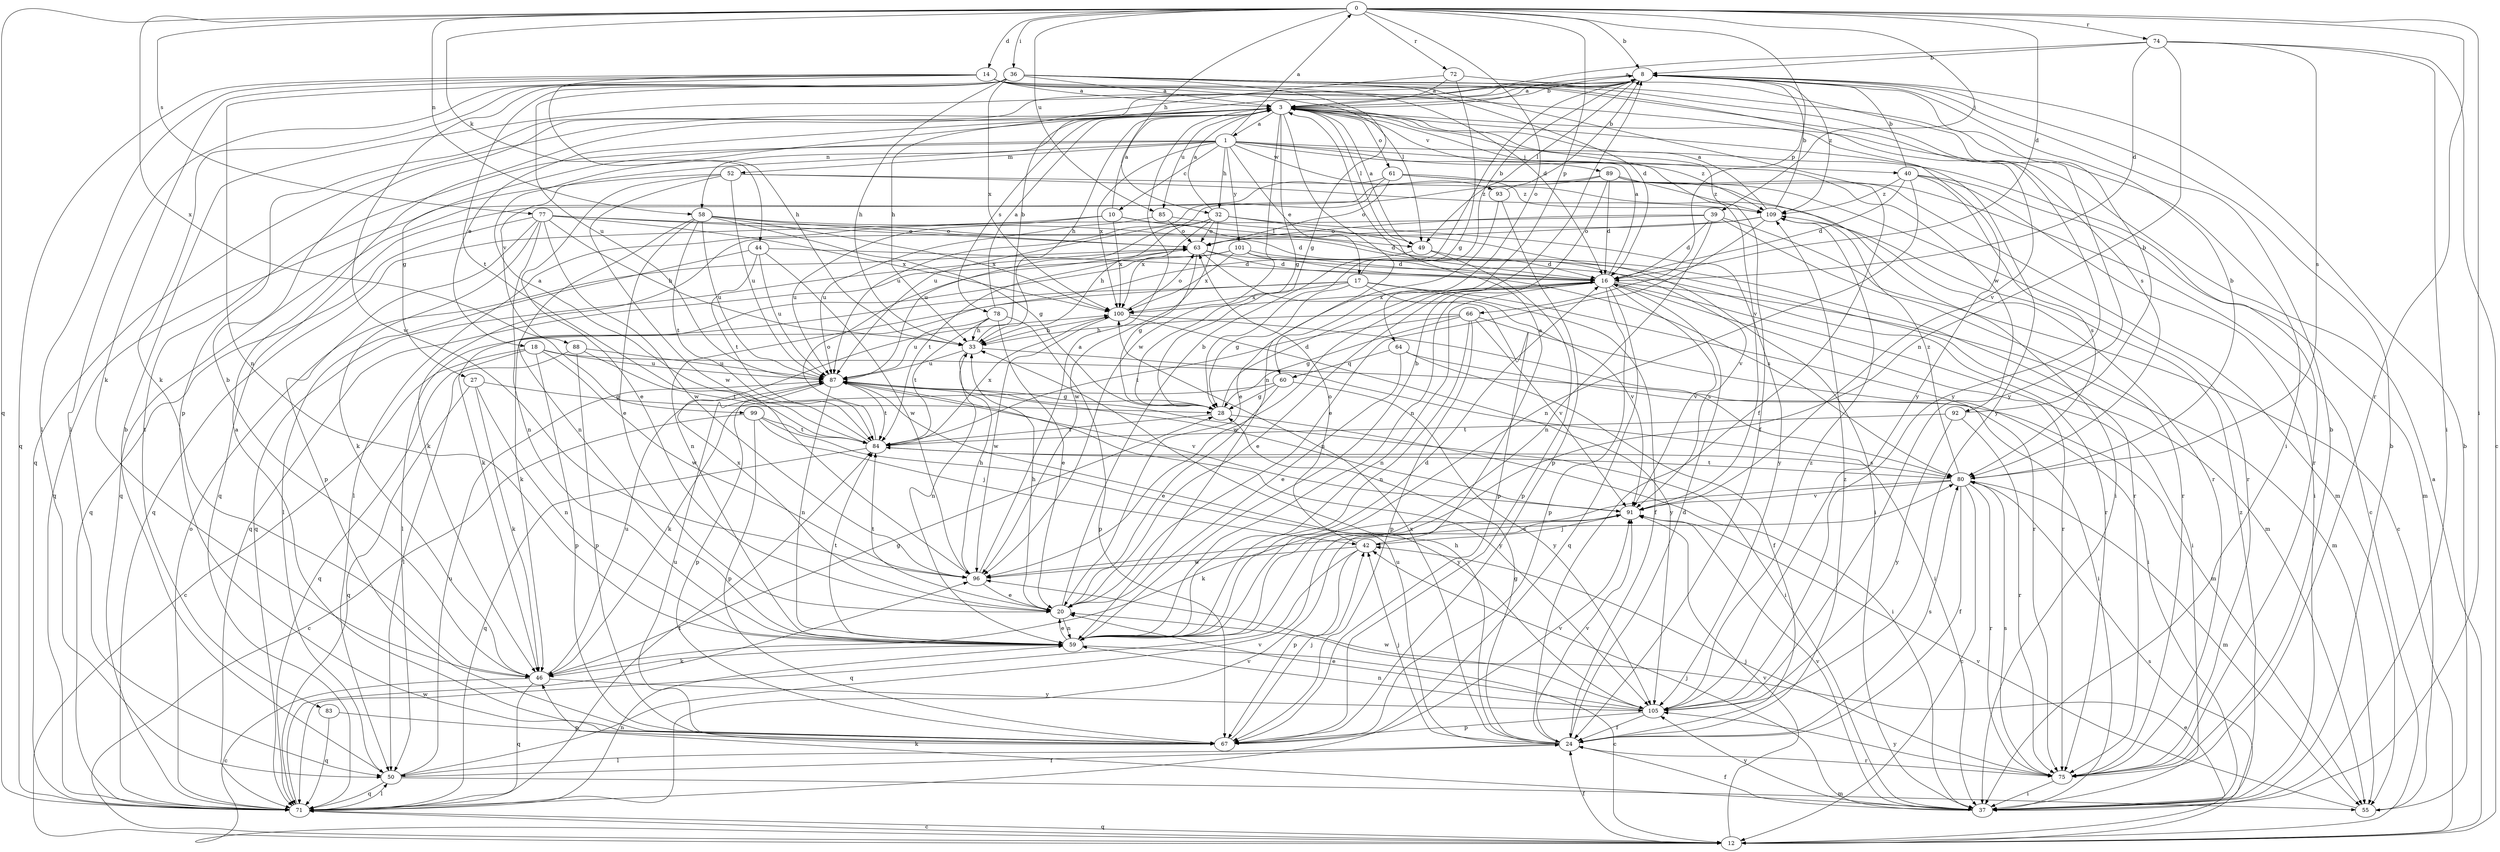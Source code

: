 strict digraph  {
0;
1;
3;
8;
10;
12;
14;
16;
17;
18;
20;
24;
27;
28;
32;
33;
36;
37;
39;
40;
42;
44;
46;
49;
50;
52;
55;
58;
59;
60;
61;
63;
64;
66;
67;
71;
72;
74;
75;
77;
78;
80;
83;
84;
85;
87;
88;
89;
91;
92;
93;
96;
99;
100;
101;
105;
109;
0 -> 8  [label=b];
0 -> 14  [label=d];
0 -> 16  [label=d];
0 -> 32  [label=h];
0 -> 36  [label=i];
0 -> 37  [label=i];
0 -> 39  [label=j];
0 -> 44  [label=k];
0 -> 58  [label=n];
0 -> 60  [label=o];
0 -> 64  [label=p];
0 -> 66  [label=p];
0 -> 71  [label=q];
0 -> 72  [label=r];
0 -> 74  [label=r];
0 -> 75  [label=r];
0 -> 77  [label=s];
0 -> 85  [label=u];
0 -> 99  [label=x];
1 -> 0  [label=a];
1 -> 10  [label=c];
1 -> 17  [label=e];
1 -> 27  [label=g];
1 -> 32  [label=h];
1 -> 40  [label=j];
1 -> 52  [label=m];
1 -> 75  [label=r];
1 -> 83  [label=t];
1 -> 88  [label=v];
1 -> 92  [label=w];
1 -> 93  [label=w];
1 -> 100  [label=x];
1 -> 101  [label=y];
1 -> 109  [label=z];
3 -> 1  [label=a];
3 -> 8  [label=b];
3 -> 18  [label=e];
3 -> 24  [label=f];
3 -> 28  [label=g];
3 -> 33  [label=h];
3 -> 49  [label=l];
3 -> 58  [label=n];
3 -> 59  [label=n];
3 -> 61  [label=o];
3 -> 71  [label=q];
3 -> 78  [label=s];
3 -> 85  [label=u];
3 -> 89  [label=v];
3 -> 91  [label=v];
3 -> 96  [label=w];
3 -> 105  [label=y];
8 -> 3  [label=a];
8 -> 49  [label=l];
8 -> 67  [label=p];
8 -> 109  [label=z];
10 -> 3  [label=a];
10 -> 16  [label=d];
10 -> 49  [label=l];
10 -> 71  [label=q];
10 -> 87  [label=u];
10 -> 100  [label=x];
12 -> 3  [label=a];
12 -> 20  [label=e];
12 -> 24  [label=f];
12 -> 71  [label=q];
12 -> 80  [label=s];
12 -> 91  [label=v];
14 -> 3  [label=a];
14 -> 16  [label=d];
14 -> 33  [label=h];
14 -> 46  [label=k];
14 -> 49  [label=l];
14 -> 50  [label=l];
14 -> 59  [label=n];
14 -> 71  [label=q];
14 -> 80  [label=s];
14 -> 105  [label=y];
16 -> 3  [label=a];
16 -> 20  [label=e];
16 -> 37  [label=i];
16 -> 55  [label=m];
16 -> 59  [label=n];
16 -> 67  [label=p];
16 -> 71  [label=q];
16 -> 75  [label=r];
16 -> 91  [label=v];
16 -> 96  [label=w];
16 -> 100  [label=x];
17 -> 8  [label=b];
17 -> 24  [label=f];
17 -> 28  [label=g];
17 -> 46  [label=k];
17 -> 50  [label=l];
17 -> 75  [label=r];
17 -> 91  [label=v];
17 -> 100  [label=x];
18 -> 12  [label=c];
18 -> 55  [label=m];
18 -> 67  [label=p];
18 -> 71  [label=q];
18 -> 87  [label=u];
18 -> 96  [label=w];
20 -> 8  [label=b];
20 -> 33  [label=h];
20 -> 59  [label=n];
20 -> 84  [label=t];
20 -> 100  [label=x];
24 -> 16  [label=d];
24 -> 28  [label=g];
24 -> 33  [label=h];
24 -> 42  [label=j];
24 -> 50  [label=l];
24 -> 75  [label=r];
24 -> 80  [label=s];
24 -> 87  [label=u];
24 -> 91  [label=v];
24 -> 100  [label=x];
24 -> 109  [label=z];
27 -> 28  [label=g];
27 -> 46  [label=k];
27 -> 59  [label=n];
27 -> 71  [label=q];
28 -> 16  [label=d];
28 -> 37  [label=i];
28 -> 84  [label=t];
32 -> 3  [label=a];
32 -> 33  [label=h];
32 -> 63  [label=o];
32 -> 87  [label=u];
32 -> 91  [label=v];
32 -> 96  [label=w];
32 -> 100  [label=x];
32 -> 105  [label=y];
33 -> 8  [label=b];
33 -> 37  [label=i];
33 -> 59  [label=n];
33 -> 87  [label=u];
36 -> 3  [label=a];
36 -> 16  [label=d];
36 -> 24  [label=f];
36 -> 28  [label=g];
36 -> 33  [label=h];
36 -> 37  [label=i];
36 -> 46  [label=k];
36 -> 50  [label=l];
36 -> 84  [label=t];
36 -> 87  [label=u];
36 -> 91  [label=v];
36 -> 96  [label=w];
36 -> 100  [label=x];
36 -> 105  [label=y];
37 -> 8  [label=b];
37 -> 24  [label=f];
37 -> 42  [label=j];
37 -> 46  [label=k];
37 -> 91  [label=v];
37 -> 105  [label=y];
37 -> 109  [label=z];
39 -> 12  [label=c];
39 -> 16  [label=d];
39 -> 50  [label=l];
39 -> 59  [label=n];
39 -> 63  [label=o];
39 -> 75  [label=r];
40 -> 8  [label=b];
40 -> 16  [label=d];
40 -> 37  [label=i];
40 -> 55  [label=m];
40 -> 59  [label=n];
40 -> 80  [label=s];
40 -> 109  [label=z];
42 -> 3  [label=a];
42 -> 63  [label=o];
42 -> 67  [label=p];
42 -> 71  [label=q];
42 -> 96  [label=w];
44 -> 16  [label=d];
44 -> 50  [label=l];
44 -> 84  [label=t];
44 -> 87  [label=u];
44 -> 96  [label=w];
46 -> 8  [label=b];
46 -> 12  [label=c];
46 -> 28  [label=g];
46 -> 71  [label=q];
46 -> 87  [label=u];
46 -> 105  [label=y];
49 -> 3  [label=a];
49 -> 16  [label=d];
49 -> 59  [label=n];
49 -> 67  [label=p];
50 -> 8  [label=b];
50 -> 24  [label=f];
50 -> 55  [label=m];
50 -> 71  [label=q];
50 -> 87  [label=u];
50 -> 91  [label=v];
52 -> 20  [label=e];
52 -> 71  [label=q];
52 -> 75  [label=r];
52 -> 87  [label=u];
52 -> 96  [label=w];
52 -> 109  [label=z];
55 -> 8  [label=b];
55 -> 91  [label=v];
58 -> 20  [label=e];
58 -> 28  [label=g];
58 -> 59  [label=n];
58 -> 63  [label=o];
58 -> 75  [label=r];
58 -> 84  [label=t];
58 -> 87  [label=u];
58 -> 100  [label=x];
59 -> 8  [label=b];
59 -> 12  [label=c];
59 -> 16  [label=d];
59 -> 20  [label=e];
59 -> 46  [label=k];
59 -> 84  [label=t];
60 -> 20  [label=e];
60 -> 28  [label=g];
60 -> 46  [label=k];
60 -> 105  [label=y];
61 -> 37  [label=i];
61 -> 63  [label=o];
61 -> 71  [label=q];
61 -> 75  [label=r];
61 -> 87  [label=u];
61 -> 109  [label=z];
63 -> 16  [label=d];
63 -> 28  [label=g];
63 -> 67  [label=p];
63 -> 71  [label=q];
63 -> 75  [label=r];
63 -> 84  [label=t];
64 -> 20  [label=e];
64 -> 24  [label=f];
64 -> 37  [label=i];
64 -> 60  [label=q];
66 -> 28  [label=g];
66 -> 33  [label=h];
66 -> 37  [label=i];
66 -> 59  [label=n];
66 -> 67  [label=p];
66 -> 84  [label=t];
66 -> 91  [label=v];
67 -> 3  [label=a];
67 -> 42  [label=j];
67 -> 87  [label=u];
67 -> 91  [label=v];
71 -> 12  [label=c];
71 -> 50  [label=l];
71 -> 59  [label=n];
71 -> 63  [label=o];
71 -> 84  [label=t];
71 -> 91  [label=v];
71 -> 96  [label=w];
72 -> 3  [label=a];
72 -> 28  [label=g];
72 -> 33  [label=h];
72 -> 105  [label=y];
74 -> 3  [label=a];
74 -> 8  [label=b];
74 -> 12  [label=c];
74 -> 16  [label=d];
74 -> 37  [label=i];
74 -> 59  [label=n];
74 -> 80  [label=s];
75 -> 8  [label=b];
75 -> 37  [label=i];
75 -> 42  [label=j];
75 -> 80  [label=s];
75 -> 105  [label=y];
77 -> 16  [label=d];
77 -> 33  [label=h];
77 -> 46  [label=k];
77 -> 59  [label=n];
77 -> 63  [label=o];
77 -> 67  [label=p];
77 -> 71  [label=q];
77 -> 96  [label=w];
77 -> 100  [label=x];
78 -> 3  [label=a];
78 -> 20  [label=e];
78 -> 33  [label=h];
78 -> 67  [label=p];
78 -> 84  [label=t];
78 -> 87  [label=u];
80 -> 8  [label=b];
80 -> 12  [label=c];
80 -> 24  [label=f];
80 -> 46  [label=k];
80 -> 55  [label=m];
80 -> 75  [label=r];
80 -> 84  [label=t];
80 -> 91  [label=v];
80 -> 109  [label=z];
83 -> 67  [label=p];
83 -> 71  [label=q];
84 -> 3  [label=a];
84 -> 63  [label=o];
84 -> 71  [label=q];
84 -> 80  [label=s];
84 -> 100  [label=x];
85 -> 37  [label=i];
85 -> 63  [label=o];
85 -> 87  [label=u];
87 -> 28  [label=g];
87 -> 37  [label=i];
87 -> 59  [label=n];
87 -> 67  [label=p];
87 -> 84  [label=t];
87 -> 91  [label=v];
87 -> 105  [label=y];
88 -> 50  [label=l];
88 -> 67  [label=p];
88 -> 84  [label=t];
88 -> 87  [label=u];
89 -> 12  [label=c];
89 -> 16  [label=d];
89 -> 55  [label=m];
89 -> 59  [label=n];
89 -> 71  [label=q];
89 -> 87  [label=u];
89 -> 109  [label=z];
91 -> 42  [label=j];
91 -> 87  [label=u];
92 -> 8  [label=b];
92 -> 75  [label=r];
92 -> 84  [label=t];
92 -> 105  [label=y];
93 -> 8  [label=b];
93 -> 20  [label=e];
93 -> 67  [label=p];
96 -> 3  [label=a];
96 -> 20  [label=e];
96 -> 33  [label=h];
96 -> 80  [label=s];
99 -> 12  [label=c];
99 -> 42  [label=j];
99 -> 67  [label=p];
99 -> 84  [label=t];
99 -> 105  [label=y];
100 -> 33  [label=h];
100 -> 63  [label=o];
100 -> 80  [label=s];
100 -> 96  [label=w];
100 -> 105  [label=y];
101 -> 16  [label=d];
101 -> 46  [label=k];
101 -> 55  [label=m];
101 -> 71  [label=q];
101 -> 80  [label=s];
101 -> 100  [label=x];
105 -> 20  [label=e];
105 -> 24  [label=f];
105 -> 59  [label=n];
105 -> 67  [label=p];
105 -> 96  [label=w];
105 -> 109  [label=z];
109 -> 3  [label=a];
109 -> 8  [label=b];
109 -> 20  [label=e];
109 -> 46  [label=k];
109 -> 63  [label=o];
}
